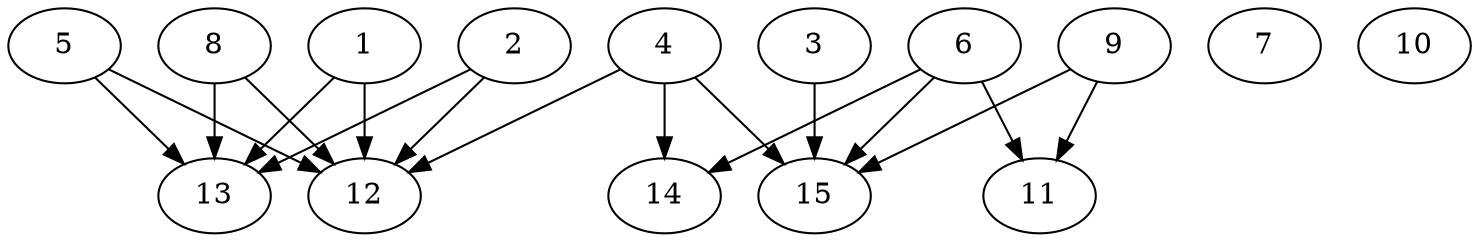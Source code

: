 // DAG automatically generated by daggen at Thu Oct  3 13:59:26 2019
// ./daggen --dot -n 15 --ccr 0.3 --fat 0.9 --regular 0.9 --density 0.5 --mindata 5242880 --maxdata 52428800 
digraph G {
  1 [size="34334720", alpha="0.14", expect_size="10300416"] 
  1 -> 12 [size ="10300416"]
  1 -> 13 [size ="10300416"]
  2 [size="119159467", alpha="0.05", expect_size="35747840"] 
  2 -> 12 [size ="35747840"]
  2 -> 13 [size ="35747840"]
  3 [size="98713600", alpha="0.04", expect_size="29614080"] 
  3 -> 15 [size ="29614080"]
  4 [size="82981547", alpha="0.18", expect_size="24894464"] 
  4 -> 12 [size ="24894464"]
  4 -> 14 [size ="24894464"]
  4 -> 15 [size ="24894464"]
  5 [size="151521280", alpha="0.01", expect_size="45456384"] 
  5 -> 12 [size ="45456384"]
  5 -> 13 [size ="45456384"]
  6 [size="148913493", alpha="0.05", expect_size="44674048"] 
  6 -> 11 [size ="44674048"]
  6 -> 14 [size ="44674048"]
  6 -> 15 [size ="44674048"]
  7 [size="109011627", alpha="0.04", expect_size="32703488"] 
  8 [size="161621333", alpha="0.13", expect_size="48486400"] 
  8 -> 12 [size ="48486400"]
  8 -> 13 [size ="48486400"]
  9 [size="152135680", alpha="0.18", expect_size="45640704"] 
  9 -> 11 [size ="45640704"]
  9 -> 15 [size ="45640704"]
  10 [size="17974613", alpha="0.04", expect_size="5392384"] 
  11 [size="34952533", alpha="0.10", expect_size="10485760"] 
  12 [size="148927147", alpha="0.15", expect_size="44678144"] 
  13 [size="33529173", alpha="0.03", expect_size="10058752"] 
  14 [size="63733760", alpha="0.11", expect_size="19120128"] 
  15 [size="51872427", alpha="0.16", expect_size="15561728"] 
}
